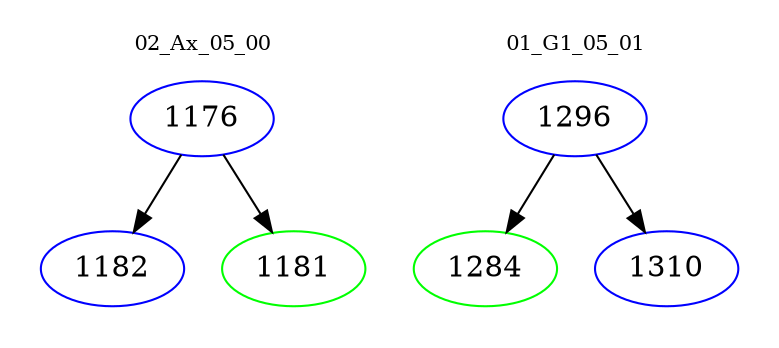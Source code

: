 digraph{
subgraph cluster_0 {
color = white
label = "02_Ax_05_00";
fontsize=10;
T0_1176 [label="1176", color="blue"]
T0_1176 -> T0_1182 [color="black"]
T0_1182 [label="1182", color="blue"]
T0_1176 -> T0_1181 [color="black"]
T0_1181 [label="1181", color="green"]
}
subgraph cluster_1 {
color = white
label = "01_G1_05_01";
fontsize=10;
T1_1296 [label="1296", color="blue"]
T1_1296 -> T1_1284 [color="black"]
T1_1284 [label="1284", color="green"]
T1_1296 -> T1_1310 [color="black"]
T1_1310 [label="1310", color="blue"]
}
}
